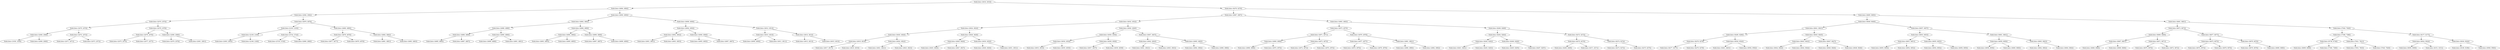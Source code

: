digraph G{
1500336660 [label="Node{data=[4916, 4916]}"]
1500336660 -> 178285225
178285225 [label="Node{data=[4884, 4884]}"]
178285225 -> 1270891278
1270891278 [label="Node{data=[2082, 2082]}"]
1270891278 -> 648479447
648479447 [label="Node{data=[2074, 2074]}"]
648479447 -> 367598053
367598053 [label="Node{data=[2070, 2070]}"]
367598053 -> 471190739
471190739 [label="Node{data=[2068, 2068]}"]
471190739 -> 1426334828
1426334828 [label="Node{data=[1839, 1839]}"]
471190739 -> 1261122977
1261122977 [label="Node{data=[2069, 2069]}"]
367598053 -> 374352656
374352656 [label="Node{data=[2072, 2072]}"]
374352656 -> 613486173
613486173 [label="Node{data=[2071, 2071]}"]
374352656 -> 1346533863
1346533863 [label="Node{data=[2073, 2073]}"]
648479447 -> 1121372275
1121372275 [label="Node{data=[2078, 2078]}"]
1121372275 -> 1430872978
1430872978 [label="Node{data=[2076, 2076]}"]
1430872978 -> 2038856832
2038856832 [label="Node{data=[2075, 2075]}"]
1430872978 -> 977841942
977841942 [label="Node{data=[2077, 2077]}"]
1121372275 -> 1311341948
1311341948 [label="Node{data=[2080, 2080]}"]
1311341948 -> 1357042392
1357042392 [label="Node{data=[2079, 2079]}"]
1311341948 -> 441112120
441112120 [label="Node{data=[2081, 2081]}"]
1270891278 -> 1703279224
1703279224 [label="Node{data=[4876, 4876]}"]
1703279224 -> 1614985513
1614985513 [label="Node{data=[2183, 2183]}"]
1614985513 -> 653313003
653313003 [label="Node{data=[2109, 2109]}"]
653313003 -> 1783048731
1783048731 [label="Node{data=[2083, 2083]}"]
653313003 -> 551242513
551242513 [label="Node{data=[2168, 2168]}"]
1614985513 -> 1436886482
1436886482 [label="Node{data=[2724, 2724]}"]
1436886482 -> 1978293014
1978293014 [label="Node{data=[2720, 2720]}"]
1436886482 -> 648978498
648978498 [label="Node{data=[2880, 2880]}"]
1703279224 -> 1549268037
1549268037 [label="Node{data=[4880, 4880]}"]
1549268037 -> 547410344
547410344 [label="Node{data=[4878, 4878]}"]
547410344 -> 120921153
120921153 [label="Node{data=[4877, 4877]}"]
547410344 -> 1414135893
1414135893 [label="Node{data=[4879, 4879]}"]
1549268037 -> 937177925
937177925 [label="Node{data=[4882, 4882]}"]
937177925 -> 290953607
290953607 [label="Node{data=[4881, 4881]}"]
937177925 -> 1043290360
1043290360 [label="Node{data=[4883, 4883]}"]
178285225 -> 988000192
988000192 [label="Node{data=[4900, 4900]}"]
988000192 -> 1827927490
1827927490 [label="Node{data=[4892, 4892]}"]
1827927490 -> 1103479418
1103479418 [label="Node{data=[4888, 4888]}"]
1103479418 -> 99199522
99199522 [label="Node{data=[4886, 4886]}"]
99199522 -> 575903984
575903984 [label="Node{data=[4885, 4885]}"]
99199522 -> 1375544477
1375544477 [label="Node{data=[4887, 4887]}"]
1103479418 -> 1053096650
1053096650 [label="Node{data=[4890, 4890]}"]
1053096650 -> 1983184778
1983184778 [label="Node{data=[4889, 4889]}"]
1053096650 -> 1209957796
1209957796 [label="Node{data=[4891, 4891]}"]
1827927490 -> 1895789046
1895789046 [label="Node{data=[4896, 4896]}"]
1895789046 -> 1777653641
1777653641 [label="Node{data=[4894, 4894]}"]
1777653641 -> 955100562
955100562 [label="Node{data=[4893, 4893]}"]
1777653641 -> 52757622
52757622 [label="Node{data=[4895, 4895]}"]
1895789046 -> 140424485
140424485 [label="Node{data=[4898, 4898]}"]
140424485 -> 1197040440
1197040440 [label="Node{data=[4897, 4897]}"]
140424485 -> 311285628
311285628 [label="Node{data=[4899, 4899]}"]
988000192 -> 966813679
966813679 [label="Node{data=[4908, 4908]}"]
966813679 -> 1151994467
1151994467 [label="Node{data=[4904, 4904]}"]
1151994467 -> 1214706029
1214706029 [label="Node{data=[4902, 4902]}"]
1214706029 -> 875362602
875362602 [label="Node{data=[4901, 4901]}"]
1214706029 -> 243892063
243892063 [label="Node{data=[4903, 4903]}"]
1151994467 -> 451188223
451188223 [label="Node{data=[4906, 4906]}"]
451188223 -> 1702294103
1702294103 [label="Node{data=[4905, 4905]}"]
451188223 -> 918594170
918594170 [label="Node{data=[4907, 4907]}"]
966813679 -> 1945518202
1945518202 [label="Node{data=[4912, 4912]}"]
1945518202 -> 1292073110
1292073110 [label="Node{data=[4910, 4910]}"]
1292073110 -> 532012843
532012843 [label="Node{data=[4909, 4909]}"]
1292073110 -> 752188885
752188885 [label="Node{data=[4911, 4911]}"]
1945518202 -> 1835077029
1835077029 [label="Node{data=[4914, 4914]}"]
1835077029 -> 1005592407
1005592407 [label="Node{data=[4913, 4913]}"]
1835077029 -> 168674181
168674181 [label="Node{data=[4915, 4915]}"]
1500336660 -> 221326532
221326532 [label="Node{data=[6276, 6276]}"]
221326532 -> 1758987490
1758987490 [label="Node{data=[4967, 4967]}"]
1758987490 -> 1407824905
1407824905 [label="Node{data=[4932, 4932]}"]
1407824905 -> 932992026
932992026 [label="Node{data=[4924, 4924]}"]
932992026 -> 860821793
860821793 [label="Node{data=[4920, 4920]}"]
860821793 -> 463008958
463008958 [label="Node{data=[4918, 4918]}"]
463008958 -> 89080376
89080376 [label="Node{data=[4917, 4917]}"]
463008958 -> 1344727567
1344727567 [label="Node{data=[4919, 4919]}"]
860821793 -> 468412219
468412219 [label="Node{data=[4922, 4922]}"]
468412219 -> 1191857660
1191857660 [label="Node{data=[4921, 4921]}"]
468412219 -> 950770087
950770087 [label="Node{data=[4923, 4923]}"]
932992026 -> 1597663791
1597663791 [label="Node{data=[4928, 4928]}"]
1597663791 -> 522718284
522718284 [label="Node{data=[4926, 4926]}"]
522718284 -> 173594616
173594616 [label="Node{data=[4925, 4925]}"]
522718284 -> 1859781045
1859781045 [label="Node{data=[4927, 4927]}"]
1597663791 -> 1648194899
1648194899 [label="Node{data=[4930, 4930]}"]
1648194899 -> 1034440500
1034440500 [label="Node{data=[4929, 4929]}"]
1648194899 -> 1896069230
1896069230 [label="Node{data=[4931, 4931]}"]
1407824905 -> 1332398162
1332398162 [label="Node{data=[4940, 4940]}"]
1332398162 -> 1190439681
1190439681 [label="Node{data=[4936, 4936]}"]
1190439681 -> 962235652
962235652 [label="Node{data=[4934, 4934]}"]
962235652 -> 1442222729
1442222729 [label="Node{data=[4933, 4933]}"]
962235652 -> 1279785021
1279785021 [label="Node{data=[4935, 4935]}"]
1190439681 -> 797507095
797507095 [label="Node{data=[4938, 4938]}"]
797507095 -> 1121412175
1121412175 [label="Node{data=[4937, 4937]}"]
797507095 -> 601150534
601150534 [label="Node{data=[4939, 4939]}"]
1332398162 -> 1344357905
1344357905 [label="Node{data=[4947, 4947]}"]
1344357905 -> 942764612
942764612 [label="Node{data=[4942, 4942]}"]
942764612 -> 1094556689
1094556689 [label="Node{data=[4941, 4941]}"]
942764612 -> 1154356884
1154356884 [label="Node{data=[4943, 4943]}"]
1344357905 -> 512082386
512082386 [label="Node{data=[4965, 4965]}"]
512082386 -> 764752660
764752660 [label="Node{data=[4964, 4964]}"]
512082386 -> 6680483
6680483 [label="Node{data=[4966, 4966]}"]
1758987490 -> 875246477
875246477 [label="Node{data=[4983, 4983]}"]
875246477 -> 76611467
76611467 [label="Node{data=[4975, 4975]}"]
76611467 -> 10056094
10056094 [label="Node{data=[4971, 4971]}"]
10056094 -> 791580377
791580377 [label="Node{data=[4969, 4969]}"]
791580377 -> 1114925034
1114925034 [label="Node{data=[4968, 4968]}"]
791580377 -> 1092334728
1092334728 [label="Node{data=[4970, 4970]}"]
10056094 -> 172308660
172308660 [label="Node{data=[4973, 4973]}"]
172308660 -> 1363556195
1363556195 [label="Node{data=[4972, 4972]}"]
172308660 -> 812405142
812405142 [label="Node{data=[4974, 4974]}"]
76611467 -> 751766759
751766759 [label="Node{data=[4979, 4979]}"]
751766759 -> 267125074
267125074 [label="Node{data=[4977, 4977]}"]
267125074 -> 1878119139
1878119139 [label="Node{data=[4976, 4976]}"]
267125074 -> 1036242538
1036242538 [label="Node{data=[4978, 4978]}"]
751766759 -> 1774146817
1774146817 [label="Node{data=[4981, 4981]}"]
1774146817 -> 104218613
104218613 [label="Node{data=[4980, 4980]}"]
1774146817 -> 1731298074
1731298074 [label="Node{data=[4982, 4982]}"]
875246477 -> 1151512840
1151512840 [label="Node{data=[6268, 6268]}"]
1151512840 -> 1470555072
1470555072 [label="Node{data=[6264, 6264]}"]
1470555072 -> 1616422742
1616422742 [label="Node{data=[6262, 6262]}"]
1616422742 -> 186302740
186302740 [label="Node{data=[6261, 6261]}"]
1616422742 -> 1524697998
1524697998 [label="Node{data=[6263, 6263]}"]
1470555072 -> 985226225
985226225 [label="Node{data=[6266, 6266]}"]
985226225 -> 536754663
536754663 [label="Node{data=[6265, 6265]}"]
985226225 -> 1118919021
1118919021 [label="Node{data=[6267, 6267]}"]
1151512840 -> 274630606
274630606 [label="Node{data=[6272, 6272]}"]
274630606 -> 1615339751
1615339751 [label="Node{data=[6270, 6270]}"]
1615339751 -> 236391432
236391432 [label="Node{data=[6269, 6269]}"]
1615339751 -> 1176852118
1176852118 [label="Node{data=[6271, 6271]}"]
274630606 -> 572643691
572643691 [label="Node{data=[6274, 6274]}"]
572643691 -> 63937232
63937232 [label="Node{data=[6273, 6273]}"]
572643691 -> 898540013
898540013 [label="Node{data=[6275, 6275]}"]
221326532 -> 1509150764
1509150764 [label="Node{data=[6665, 6665]}"]
1509150764 -> 1974837496
1974837496 [label="Node{data=[6649, 6649]}"]
1974837496 -> 181644676
181644676 [label="Node{data=[6641, 6641]}"]
181644676 -> 1242752250
1242752250 [label="Node{data=[6280, 6280]}"]
1242752250 -> 220671780
220671780 [label="Node{data=[6278, 6278]}"]
220671780 -> 1431174168
1431174168 [label="Node{data=[6277, 6277]}"]
220671780 -> 1113969848
1113969848 [label="Node{data=[6279, 6279]}"]
1242752250 -> 529390906
529390906 [label="Node{data=[6520, 6520]}"]
529390906 -> 736600032
736600032 [label="Node{data=[6281, 6281]}"]
529390906 -> 300948408
300948408 [label="Node{data=[6592, 6592]}"]
181644676 -> 2103233834
2103233834 [label="Node{data=[6645, 6645]}"]
2103233834 -> 214543286
214543286 [label="Node{data=[6643, 6643]}"]
214543286 -> 457588048
457588048 [label="Node{data=[6642, 6642]}"]
214543286 -> 184207451
184207451 [label="Node{data=[6644, 6644]}"]
2103233834 -> 290746803
290746803 [label="Node{data=[6647, 6647]}"]
290746803 -> 1342307380
1342307380 [label="Node{data=[6646, 6646]}"]
290746803 -> 2055731161
2055731161 [label="Node{data=[6648, 6648]}"]
1974837496 -> 644038850
644038850 [label="Node{data=[6657, 6657]}"]
644038850 -> 336094292
336094292 [label="Node{data=[6653, 6653]}"]
336094292 -> 1261951677
1261951677 [label="Node{data=[6651, 6651]}"]
1261951677 -> 248235325
248235325 [label="Node{data=[6650, 6650]}"]
1261951677 -> 840102262
840102262 [label="Node{data=[6652, 6652]}"]
336094292 -> 1701775780
1701775780 [label="Node{data=[6655, 6655]}"]
1701775780 -> 284738950
284738950 [label="Node{data=[6654, 6654]}"]
1701775780 -> 1078597769
1078597769 [label="Node{data=[6656, 6656]}"]
644038850 -> 1710676151
1710676151 [label="Node{data=[6661, 6661]}"]
1710676151 -> 2018103172
2018103172 [label="Node{data=[6659, 6659]}"]
2018103172 -> 785113598
785113598 [label="Node{data=[6658, 6658]}"]
2018103172 -> 1054161662
1054161662 [label="Node{data=[6660, 6660]}"]
1710676151 -> 1840611059
1840611059 [label="Node{data=[6663, 6663]}"]
1840611059 -> 1538701614
1538701614 [label="Node{data=[6662, 6662]}"]
1840611059 -> 704870327
704870327 [label="Node{data=[6664, 6664]}"]
1509150764 -> 1024895683
1024895683 [label="Node{data=[6681, 6681]}"]
1024895683 -> 2064783732
2064783732 [label="Node{data=[6673, 6673]}"]
2064783732 -> 352563441
352563441 [label="Node{data=[6669, 6669]}"]
352563441 -> 604820265
604820265 [label="Node{data=[6667, 6667]}"]
604820265 -> 742663641
742663641 [label="Node{data=[6666, 6666]}"]
604820265 -> 1207320732
1207320732 [label="Node{data=[6668, 6668]}"]
352563441 -> 1341846699
1341846699 [label="Node{data=[6671, 6671]}"]
1341846699 -> 221111270
221111270 [label="Node{data=[6670, 6670]}"]
1341846699 -> 4879735
4879735 [label="Node{data=[6672, 6672]}"]
2064783732 -> 1967994690
1967994690 [label="Node{data=[6677, 6677]}"]
1967994690 -> 1829423852
1829423852 [label="Node{data=[6675, 6675]}"]
1829423852 -> 265954936
265954936 [label="Node{data=[6674, 6674]}"]
1829423852 -> 1558715193
1558715193 [label="Node{data=[6676, 6676]}"]
1967994690 -> 1073987777
1073987777 [label="Node{data=[6679, 6679]}"]
1073987777 -> 2070232967
2070232967 [label="Node{data=[6678, 6678]}"]
1073987777 -> 634535797
634535797 [label="Node{data=[6680, 6680]}"]
1024895683 -> 973068581
973068581 [label="Node{data=[7926, 7926]}"]
973068581 -> 1738806035
1738806035 [label="Node{data=[7388, 7388]}"]
1738806035 -> 896500071
896500071 [label="Node{data=[6736, 6736]}"]
896500071 -> 32651560
32651560 [label="Node{data=[6699, 6699]}"]
896500071 -> 1174662850
1174662850 [label="Node{data=[7380, 7380]}"]
1738806035 -> 24662426
24662426 [label="Node{data=[7621, 7621]}"]
24662426 -> 1213566059
1213566059 [label="Node{data=[7603, 7603]}"]
24662426 -> 1484703536
1484703536 [label="Node{data=[7640, 7640]}"]
973068581 -> 22169347
22169347 [label="Node{data=[8177, 8177]}"]
22169347 -> 1113928242
1113928242 [label="Node{data=[8024, 8024]}"]
1113928242 -> 649578689
649578689 [label="Node{data=[8009, 8009]}"]
1113928242 -> 140430432
140430432 [label="Node{data=[8151, 8151]}"]
22169347 -> 463988791
463988791 [label="Node{data=[8204, 8204]}"]
463988791 -> 1891155411
1891155411 [label="Node{data=[8189, 8189]}"]
463988791 -> 1758565061
1758565061 [label="Node{data=[9560, 9560]}"]
}